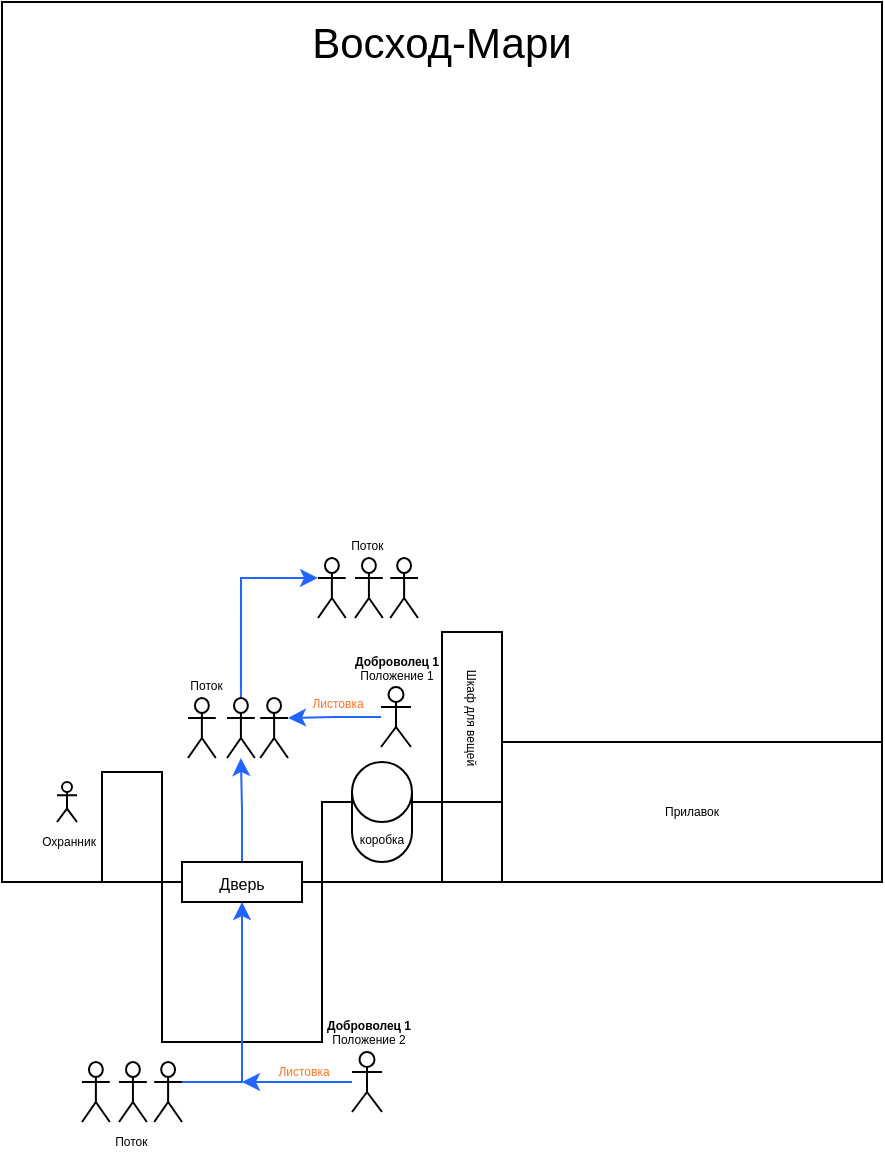 <mxfile version="20.2.3" type="github">
  <diagram id="MZlPnt6dbEGvxC-9J3r3" name="Страница 1">
    <mxGraphModel dx="953" dy="527" grid="1" gridSize="10" guides="1" tooltips="1" connect="1" arrows="1" fold="1" page="1" pageScale="1" pageWidth="827" pageHeight="1169" math="0" shadow="0">
      <root>
        <mxCell id="0" />
        <mxCell id="1" parent="0" />
        <mxCell id="5aGmnt3CXDq8jBRWBJYF-2" value="" style="whiteSpace=wrap;html=1;aspect=fixed;" vertex="1" parent="1">
          <mxGeometry x="120" y="120" width="440" height="440" as="geometry" />
        </mxCell>
        <mxCell id="5aGmnt3CXDq8jBRWBJYF-4" value="" style="whiteSpace=wrap;html=1;aspect=fixed;" vertex="1" parent="1">
          <mxGeometry x="200" y="560" width="80" height="80" as="geometry" />
        </mxCell>
        <mxCell id="5aGmnt3CXDq8jBRWBJYF-28" style="edgeStyle=orthogonalEdgeStyle;rounded=0;orthogonalLoop=1;jettySize=auto;html=1;exitX=0.5;exitY=0;exitDx=0;exitDy=0;fontSize=8;fontColor=#FF7424;strokeColor=#2164FF;" edge="1" parent="1" source="5aGmnt3CXDq8jBRWBJYF-3" target="5aGmnt3CXDq8jBRWBJYF-26">
          <mxGeometry relative="1" as="geometry">
            <mxPoint x="233" y="500" as="targetPoint" />
          </mxGeometry>
        </mxCell>
        <mxCell id="5aGmnt3CXDq8jBRWBJYF-3" value="&lt;font style=&quot;font-size: 8px;&quot;&gt;Дверь&lt;/font&gt;" style="rounded=0;whiteSpace=wrap;html=1;" vertex="1" parent="1">
          <mxGeometry x="210" y="550" width="60" height="20" as="geometry" />
        </mxCell>
        <mxCell id="5aGmnt3CXDq8jBRWBJYF-6" value="" style="rounded=0;whiteSpace=wrap;html=1;" vertex="1" parent="1">
          <mxGeometry x="280" y="520" width="60" height="40" as="geometry" />
        </mxCell>
        <mxCell id="5aGmnt3CXDq8jBRWBJYF-7" value="&lt;font style=&quot;font-size: 6px;&quot;&gt;коробка&lt;/font&gt;" style="shape=cylinder3;whiteSpace=wrap;html=1;boundedLbl=1;backgroundOutline=1;size=15;labelPosition=center;verticalLabelPosition=middle;align=center;verticalAlign=bottom;spacingTop=0;" vertex="1" parent="1">
          <mxGeometry x="295" y="500" width="30" height="50" as="geometry" />
        </mxCell>
        <mxCell id="5aGmnt3CXDq8jBRWBJYF-8" value="Шкаф для вещей" style="rounded=0;whiteSpace=wrap;html=1;fontSize=6;rotation=90;" vertex="1" parent="1">
          <mxGeometry x="312.5" y="462.5" width="85" height="30" as="geometry" />
        </mxCell>
        <mxCell id="5aGmnt3CXDq8jBRWBJYF-9" value="Прилавок" style="rounded=0;whiteSpace=wrap;html=1;fontSize=6;" vertex="1" parent="1">
          <mxGeometry x="370" y="490" width="190" height="70" as="geometry" />
        </mxCell>
        <mxCell id="5aGmnt3CXDq8jBRWBJYF-10" value="" style="rounded=0;whiteSpace=wrap;html=1;fontSize=6;rotation=90;" vertex="1" parent="1">
          <mxGeometry x="157.5" y="517.5" width="55" height="30" as="geometry" />
        </mxCell>
        <mxCell id="5aGmnt3CXDq8jBRWBJYF-11" value="Охранник" style="shape=umlActor;verticalLabelPosition=bottom;verticalAlign=top;html=1;outlineConnect=0;fontSize=6;" vertex="1" parent="1">
          <mxGeometry x="147.5" y="510" width="10" height="20" as="geometry" />
        </mxCell>
        <mxCell id="5aGmnt3CXDq8jBRWBJYF-30" style="edgeStyle=orthogonalEdgeStyle;rounded=0;orthogonalLoop=1;jettySize=auto;html=1;entryX=1;entryY=0.333;entryDx=0;entryDy=0;entryPerimeter=0;fontSize=8;fontColor=#FF7424;strokeColor=#2164FF;" edge="1" parent="1" source="5aGmnt3CXDq8jBRWBJYF-12" target="5aGmnt3CXDq8jBRWBJYF-27">
          <mxGeometry relative="1" as="geometry" />
        </mxCell>
        <mxCell id="5aGmnt3CXDq8jBRWBJYF-12" value="&lt;b&gt;Доброволец 1&lt;/b&gt;&lt;br&gt;Положение 1" style="shape=umlActor;verticalLabelPosition=top;verticalAlign=bottom;html=1;outlineConnect=0;fontSize=6;labelPosition=center;align=center;" vertex="1" parent="1">
          <mxGeometry x="309.5" y="462.5" width="15" height="30" as="geometry" />
        </mxCell>
        <mxCell id="5aGmnt3CXDq8jBRWBJYF-22" style="edgeStyle=orthogonalEdgeStyle;rounded=0;orthogonalLoop=1;jettySize=auto;html=1;fontSize=6;fontColor=#FF7424;strokeColor=#2164FF;" edge="1" parent="1" source="5aGmnt3CXDq8jBRWBJYF-13">
          <mxGeometry relative="1" as="geometry">
            <mxPoint x="240" y="660" as="targetPoint" />
          </mxGeometry>
        </mxCell>
        <mxCell id="5aGmnt3CXDq8jBRWBJYF-13" value="&lt;b&gt;Доброволец 1&lt;/b&gt;&lt;br&gt;Положение 2" style="shape=umlActor;verticalLabelPosition=top;verticalAlign=bottom;html=1;outlineConnect=0;fontSize=6;labelPosition=center;align=center;" vertex="1" parent="1">
          <mxGeometry x="295" y="645" width="15" height="30" as="geometry" />
        </mxCell>
        <mxCell id="5aGmnt3CXDq8jBRWBJYF-19" value="" style="group" vertex="1" connectable="0" parent="1">
          <mxGeometry x="160" y="650" width="50" height="30" as="geometry" />
        </mxCell>
        <mxCell id="5aGmnt3CXDq8jBRWBJYF-15" value="" style="shape=umlActor;verticalLabelPosition=bottom;verticalAlign=top;html=1;outlineConnect=0;fontSize=6;" vertex="1" parent="5aGmnt3CXDq8jBRWBJYF-19">
          <mxGeometry width="13.889" height="30" as="geometry" />
        </mxCell>
        <mxCell id="5aGmnt3CXDq8jBRWBJYF-16" value="Поток&amp;nbsp;" style="shape=umlActor;verticalLabelPosition=bottom;verticalAlign=top;html=1;outlineConnect=0;fontSize=6;" vertex="1" parent="5aGmnt3CXDq8jBRWBJYF-19">
          <mxGeometry x="18.519" width="13.889" height="30" as="geometry" />
        </mxCell>
        <mxCell id="5aGmnt3CXDq8jBRWBJYF-17" value="" style="shape=umlActor;verticalLabelPosition=bottom;verticalAlign=top;html=1;outlineConnect=0;fontSize=6;" vertex="1" parent="5aGmnt3CXDq8jBRWBJYF-19">
          <mxGeometry x="36.111" width="13.889" height="30" as="geometry" />
        </mxCell>
        <mxCell id="5aGmnt3CXDq8jBRWBJYF-20" style="edgeStyle=orthogonalEdgeStyle;rounded=0;orthogonalLoop=1;jettySize=auto;html=1;entryX=0.5;entryY=1;entryDx=0;entryDy=0;fontSize=6;fillColor=#e51400;strokeColor=#2164FF;" edge="1" parent="1" source="5aGmnt3CXDq8jBRWBJYF-17" target="5aGmnt3CXDq8jBRWBJYF-3">
          <mxGeometry relative="1" as="geometry">
            <Array as="points">
              <mxPoint x="240" y="660" />
            </Array>
          </mxGeometry>
        </mxCell>
        <mxCell id="5aGmnt3CXDq8jBRWBJYF-23" value="Листовка" style="text;html=1;strokeColor=none;fillColor=none;align=center;verticalAlign=middle;whiteSpace=wrap;rounded=0;fontSize=6;fontColor=#FF7424;" vertex="1" parent="1">
          <mxGeometry x="256" y="650" width="30" height="10" as="geometry" />
        </mxCell>
        <mxCell id="5aGmnt3CXDq8jBRWBJYF-31" value="Листовка" style="text;html=1;strokeColor=none;fillColor=none;align=center;verticalAlign=middle;whiteSpace=wrap;rounded=0;fontSize=6;fontColor=#FF7424;" vertex="1" parent="1">
          <mxGeometry x="273" y="466" width="30" height="10" as="geometry" />
        </mxCell>
        <mxCell id="5aGmnt3CXDq8jBRWBJYF-38" style="edgeStyle=orthogonalEdgeStyle;rounded=0;orthogonalLoop=1;jettySize=auto;html=1;entryX=0;entryY=0.333;entryDx=0;entryDy=0;entryPerimeter=0;fontSize=8;fontColor=#FF7424;strokeColor=#2164FF;exitX=0.5;exitY=0;exitDx=0;exitDy=0;exitPerimeter=0;" edge="1" parent="1" source="5aGmnt3CXDq8jBRWBJYF-26" target="5aGmnt3CXDq8jBRWBJYF-35">
          <mxGeometry relative="1" as="geometry" />
        </mxCell>
        <mxCell id="5aGmnt3CXDq8jBRWBJYF-40" value="" style="group" vertex="1" connectable="0" parent="1">
          <mxGeometry x="278" y="398" width="50" height="30" as="geometry" />
        </mxCell>
        <mxCell id="5aGmnt3CXDq8jBRWBJYF-35" value="" style="shape=umlActor;verticalLabelPosition=bottom;verticalAlign=top;html=1;outlineConnect=0;fontSize=6;" vertex="1" parent="5aGmnt3CXDq8jBRWBJYF-40">
          <mxGeometry width="13.889" height="30" as="geometry" />
        </mxCell>
        <mxCell id="5aGmnt3CXDq8jBRWBJYF-36" value="Поток&amp;nbsp;" style="shape=umlActor;verticalLabelPosition=top;verticalAlign=bottom;html=1;outlineConnect=0;fontSize=6;labelPosition=center;align=center;" vertex="1" parent="5aGmnt3CXDq8jBRWBJYF-40">
          <mxGeometry x="18.519" width="13.889" height="30" as="geometry" />
        </mxCell>
        <mxCell id="5aGmnt3CXDq8jBRWBJYF-37" value="" style="shape=umlActor;verticalLabelPosition=bottom;verticalAlign=top;html=1;outlineConnect=0;fontSize=6;" vertex="1" parent="5aGmnt3CXDq8jBRWBJYF-40">
          <mxGeometry x="36.111" width="13.889" height="30" as="geometry" />
        </mxCell>
        <mxCell id="5aGmnt3CXDq8jBRWBJYF-41" value="&lt;font style=&quot;font-size: 21px;&quot; color=&quot;#000000&quot;&gt;Восход-Мари&lt;/font&gt;" style="text;html=1;strokeColor=none;fillColor=none;align=center;verticalAlign=middle;whiteSpace=wrap;rounded=0;fontSize=8;fontColor=#FF7424;" vertex="1" parent="1">
          <mxGeometry x="120" y="120" width="440" height="40" as="geometry" />
        </mxCell>
        <mxCell id="5aGmnt3CXDq8jBRWBJYF-42" value="" style="group" vertex="1" connectable="0" parent="1">
          <mxGeometry x="213" y="468" width="50" height="30" as="geometry" />
        </mxCell>
        <mxCell id="5aGmnt3CXDq8jBRWBJYF-25" value="" style="shape=umlActor;verticalLabelPosition=bottom;verticalAlign=top;html=1;outlineConnect=0;fontSize=6;" vertex="1" parent="5aGmnt3CXDq8jBRWBJYF-42">
          <mxGeometry width="13.889" height="30" as="geometry" />
        </mxCell>
        <mxCell id="5aGmnt3CXDq8jBRWBJYF-26" value="Поток&amp;nbsp;" style="shape=umlActor;verticalLabelPosition=top;verticalAlign=bottom;html=1;outlineConnect=0;fontSize=6;labelPosition=left;align=right;" vertex="1" parent="5aGmnt3CXDq8jBRWBJYF-42">
          <mxGeometry x="19.519" width="13.889" height="30" as="geometry" />
        </mxCell>
        <mxCell id="5aGmnt3CXDq8jBRWBJYF-27" value="" style="shape=umlActor;verticalLabelPosition=bottom;verticalAlign=top;html=1;outlineConnect=0;fontSize=6;" vertex="1" parent="5aGmnt3CXDq8jBRWBJYF-42">
          <mxGeometry x="36.111" width="13.889" height="30" as="geometry" />
        </mxCell>
      </root>
    </mxGraphModel>
  </diagram>
</mxfile>
